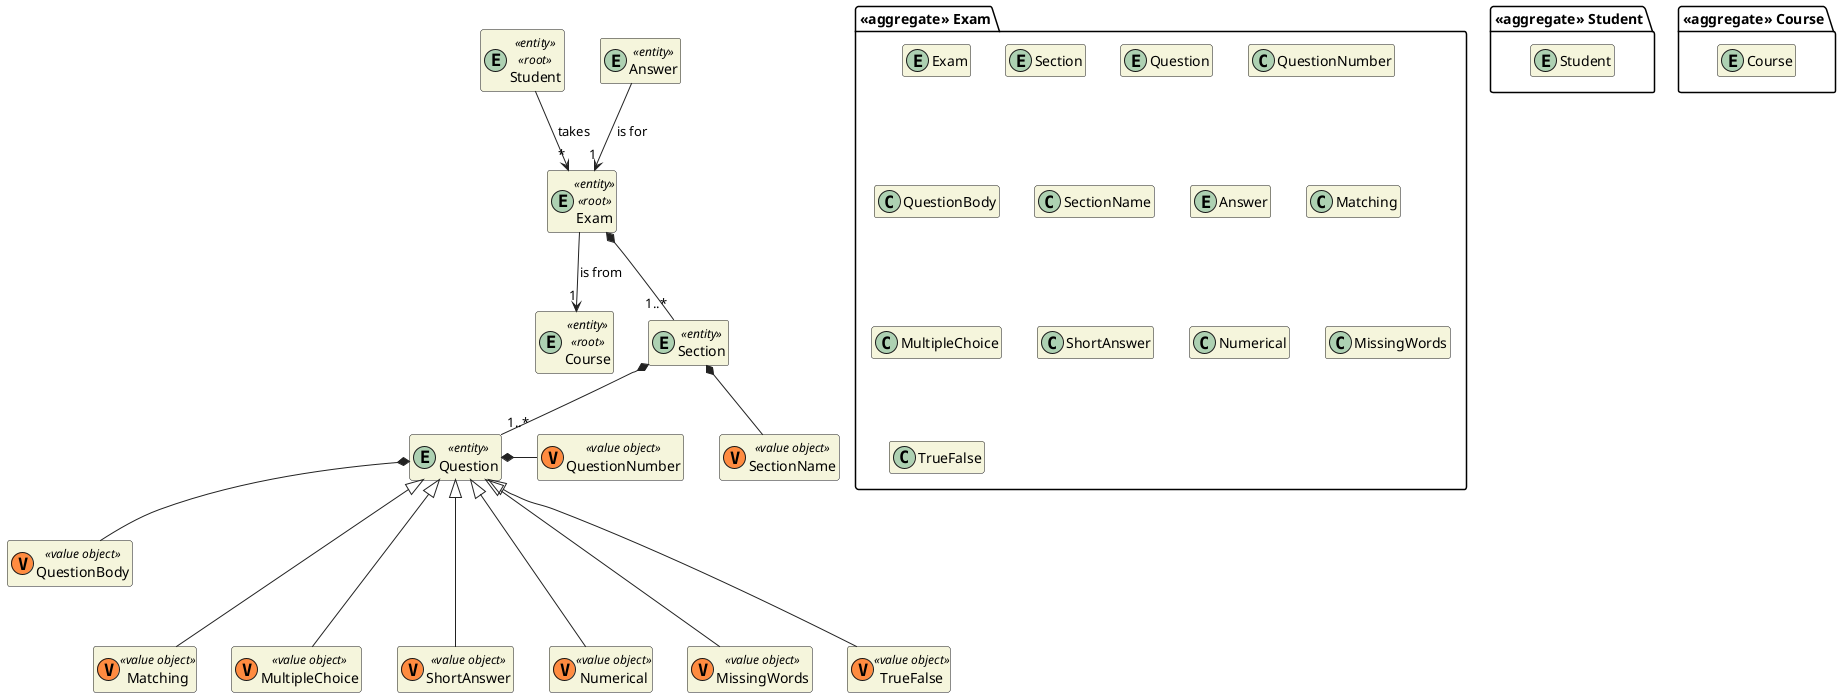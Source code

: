 @startuml DM-EXAM
'https://plantuml.com/class-diagram

skinparam classAttributeIconSize 0
hide empty attributes
hide empty methods
skinparam classBackgroundColor beige
skinparam ArrowColor #222222

package "<<aggregate>> Exam" {
    entity Exam
    entity Section

    entity Question
    class QuestionNumber
    class QuestionBody
    class SectionName

    entity Answer

    class Matching
    class MultipleChoice
    class ShortAnswer
    class Numerical
    class MissingWords
    class TrueFalse
}

package "<<aggregate>> Student" {
    entity Student
}

entity Student <<entity>> <<root>> {
}

package "<<aggregate>> Course" {
    entity Course
}

entity Course <<entity>> <<root>> {
}

entity Answer <<entity>>{
}

entity Exam <<entity>> <<root>> {}

entity Section <<entity>> {}

entity Question <<entity>> {}

class QuestionNumber <<(V,#FF8B40) value object>> {}
class QuestionBody <<(V,#FF8B40) value object>> {}

class SectionName <<(V,#FF8B40) value object>> {}

class Matching <<(V, #FF8B40) value object>> {}
class MultipleChoice <<(V, #FF8B40) value object>> {}
class ShortAnswer <<(V, #FF8B40) value object>> {}
class Numerical <<(V, #FF8B40) value object>> {}
class MissingWords <<(V, #FF8B40) value object>> {}
class TrueFalse <<(V, #FF8B40) value object>> {}

Question *- QuestionNumber
Question *-- QuestionBody

Question <|--- Matching
Question <|--- MultipleChoice
Question <|--- ShortAnswer
Question <|--- Numerical
Question <|--- MissingWords
Question <|--- TrueFalse

Exam *-- "1..*" Section
Exam --> "1" Course : is from

Section *-- "1..*" Question
Section *-- SectionName

Student --> "*" Exam : takes

Answer --> "1" Exam : is for

@enduml
